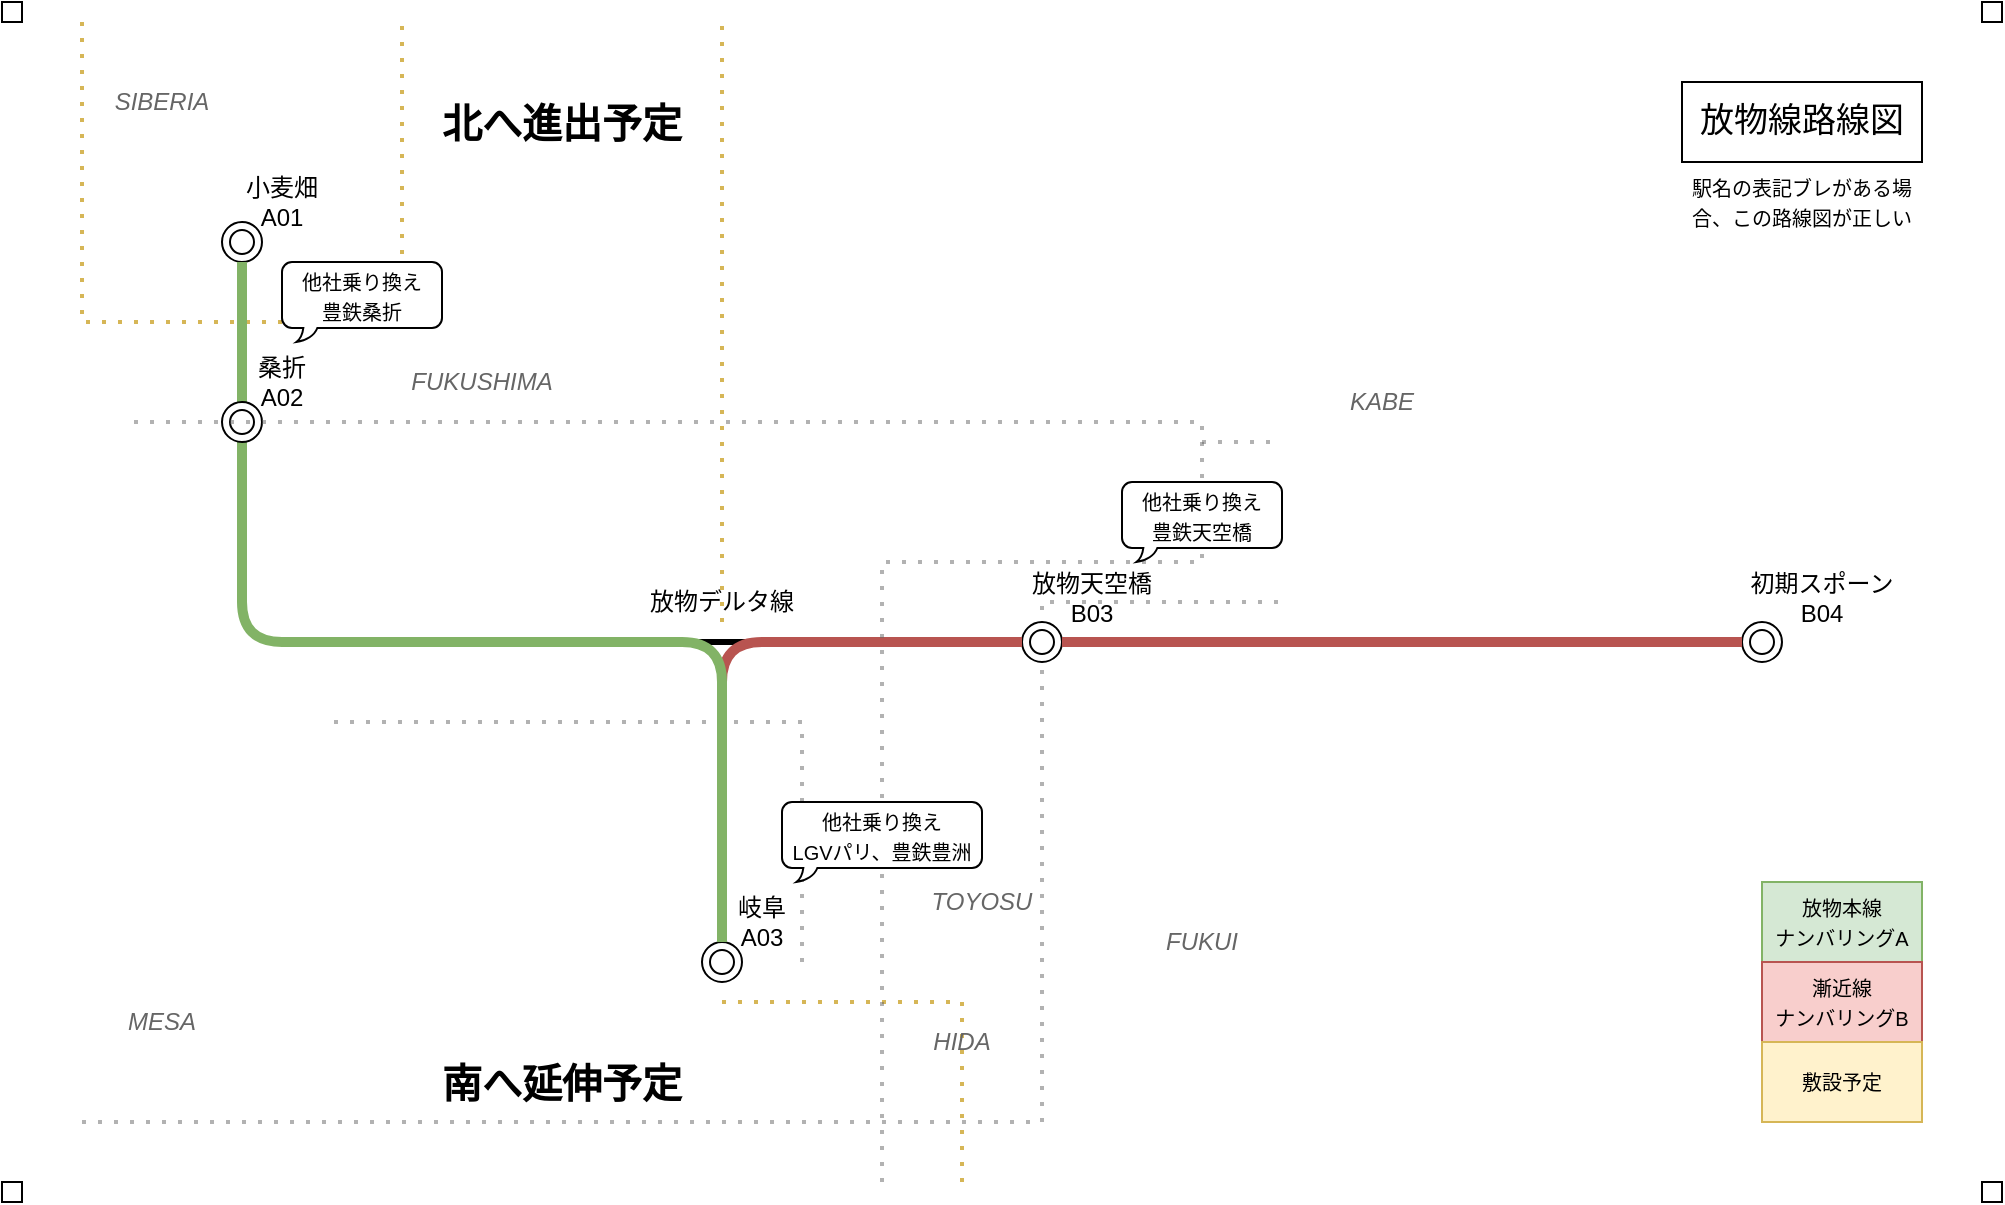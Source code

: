 <mxfile version="24.7.1" type="github">
  <diagram name="ページ1" id="QaieerKhkq7__LM671Lb">
    <mxGraphModel dx="1122" dy="759" grid="1" gridSize="10" guides="1" tooltips="1" connect="1" arrows="1" fold="1" page="1" pageScale="1" pageWidth="1000" pageHeight="600" math="0" shadow="0">
      <root>
        <mxCell id="0" />
        <mxCell id="1" parent="0" />
        <mxCell id="R3fqboOcB1MEgXBpDGtV-12" value="" style="endArrow=none;dashed=1;html=1;dashPattern=1 3;strokeWidth=2;rounded=0;fillColor=#f5f5f5;strokeColor=#666666;opacity=50;" parent="1" edge="1">
          <mxGeometry width="50" height="50" relative="1" as="geometry">
            <mxPoint x="400" y="480" as="sourcePoint" />
            <mxPoint x="160" y="360" as="targetPoint" />
            <Array as="points">
              <mxPoint x="400" y="360" />
            </Array>
          </mxGeometry>
        </mxCell>
        <mxCell id="R3fqboOcB1MEgXBpDGtV-16" value="" style="endArrow=none;dashed=1;html=1;dashPattern=1 3;strokeWidth=2;rounded=0;fillColor=#f5f5f5;strokeColor=#666666;opacity=50;" parent="1" edge="1">
          <mxGeometry width="50" height="50" relative="1" as="geometry">
            <mxPoint x="40" y="560" as="sourcePoint" />
            <mxPoint x="640" y="300" as="targetPoint" />
            <Array as="points">
              <mxPoint x="520" y="560" />
              <mxPoint x="520" y="300" />
            </Array>
          </mxGeometry>
        </mxCell>
        <mxCell id="SqQYFrkd0iO5lQTSalbu-2" value="" style="ellipse;shape=doubleEllipse;whiteSpace=wrap;html=1;aspect=fixed;" parent="1" vertex="1">
          <mxGeometry x="350" y="470" width="20" height="20" as="geometry" />
        </mxCell>
        <mxCell id="SqQYFrkd0iO5lQTSalbu-1" value="" style="ellipse;shape=doubleEllipse;whiteSpace=wrap;html=1;aspect=fixed;" parent="1" vertex="1">
          <mxGeometry x="110" y="110" width="20" height="20" as="geometry" />
        </mxCell>
        <mxCell id="SqQYFrkd0iO5lQTSalbu-4" value="" style="ellipse;shape=doubleEllipse;whiteSpace=wrap;html=1;aspect=fixed;" parent="1" vertex="1">
          <mxGeometry x="870" y="310" width="20" height="20" as="geometry" />
        </mxCell>
        <mxCell id="SqQYFrkd0iO5lQTSalbu-7" value="" style="ellipse;shape=doubleEllipse;whiteSpace=wrap;html=1;aspect=fixed;" parent="1" vertex="1">
          <mxGeometry x="510" y="310" width="20" height="20" as="geometry" />
        </mxCell>
        <mxCell id="SqQYFrkd0iO5lQTSalbu-10" value="" style="endArrow=none;html=1;rounded=0;entryX=0;entryY=0.5;entryDx=0;entryDy=0;exitX=1;exitY=0.5;exitDx=0;exitDy=0;fillColor=#f8cecc;strokeColor=#b85450;strokeWidth=5;" parent="1" source="SqQYFrkd0iO5lQTSalbu-7" target="SqQYFrkd0iO5lQTSalbu-4" edge="1">
          <mxGeometry width="50" height="50" relative="1" as="geometry">
            <mxPoint x="600" y="390" as="sourcePoint" />
            <mxPoint x="650" y="340" as="targetPoint" />
          </mxGeometry>
        </mxCell>
        <mxCell id="SqQYFrkd0iO5lQTSalbu-14" value="&lt;div&gt;小麦畑&lt;br&gt;&lt;/div&gt;A01" style="text;html=1;align=center;verticalAlign=middle;whiteSpace=wrap;rounded=0;" parent="1" vertex="1">
          <mxGeometry x="110" y="80" width="60" height="40" as="geometry" />
        </mxCell>
        <mxCell id="SqQYFrkd0iO5lQTSalbu-15" value="&lt;div&gt;岐阜&lt;/div&gt;A03" style="text;html=1;align=center;verticalAlign=middle;whiteSpace=wrap;rounded=0;" parent="1" vertex="1">
          <mxGeometry x="350" y="440" width="60" height="40" as="geometry" />
        </mxCell>
        <mxCell id="SqQYFrkd0iO5lQTSalbu-16" value="&lt;div&gt;放物天空橋&lt;/div&gt;B03" style="text;html=1;align=center;verticalAlign=middle;whiteSpace=wrap;rounded=0;" parent="1" vertex="1">
          <mxGeometry x="510" y="280" width="70" height="35" as="geometry" />
        </mxCell>
        <mxCell id="SqQYFrkd0iO5lQTSalbu-17" value="&lt;div&gt;初期スポーン&lt;br&gt;&lt;/div&gt;B04" style="text;html=1;align=center;verticalAlign=middle;whiteSpace=wrap;rounded=0;" parent="1" vertex="1">
          <mxGeometry x="870" y="280" width="80" height="35" as="geometry" />
        </mxCell>
        <mxCell id="SqQYFrkd0iO5lQTSalbu-18" value="&lt;div&gt;&lt;font style=&quot;font-size: 10px;&quot;&gt;放物本線&lt;/font&gt;&lt;/div&gt;&lt;div&gt;&lt;font style=&quot;font-size: 10px;&quot;&gt;ナンバリングA&lt;/font&gt;&lt;br&gt;&lt;/div&gt;" style="text;html=1;align=center;verticalAlign=middle;whiteSpace=wrap;rounded=0;fillColor=#d5e8d4;strokeColor=#82b366;" parent="1" vertex="1">
          <mxGeometry x="880" y="440" width="80" height="40" as="geometry" />
        </mxCell>
        <mxCell id="SqQYFrkd0iO5lQTSalbu-19" value="&lt;div&gt;&lt;font style=&quot;font-size: 10px;&quot;&gt;漸近線&lt;/font&gt;&lt;/div&gt;&lt;div&gt;&lt;font style=&quot;font-size: 10px;&quot;&gt;ナンバリングB&lt;/font&gt;&lt;/div&gt;" style="text;html=1;align=center;verticalAlign=middle;whiteSpace=wrap;rounded=0;fillColor=#f8cecc;strokeColor=#b85450;" parent="1" vertex="1">
          <mxGeometry x="880" y="480" width="80" height="40" as="geometry" />
        </mxCell>
        <mxCell id="SqQYFrkd0iO5lQTSalbu-20" value="&lt;font style=&quot;font-size: 17px;&quot;&gt;放物線路線図&lt;/font&gt;" style="rounded=0;whiteSpace=wrap;html=1;" parent="1" vertex="1">
          <mxGeometry x="840" y="40" width="120" height="40" as="geometry" />
        </mxCell>
        <mxCell id="SqQYFrkd0iO5lQTSalbu-24" value="" style="endArrow=none;html=1;rounded=0;strokeWidth=3;entryX=0;entryY=0.5;entryDx=0;entryDy=0;" parent="1" target="SqQYFrkd0iO5lQTSalbu-7" edge="1">
          <mxGeometry width="50" height="50" relative="1" as="geometry">
            <mxPoint x="220" y="320" as="sourcePoint" />
            <mxPoint x="305" y="319.55" as="targetPoint" />
          </mxGeometry>
        </mxCell>
        <mxCell id="SqQYFrkd0iO5lQTSalbu-25" value="&lt;font style=&quot;font-size: 20px;&quot;&gt;&lt;b&gt;北へ進出予定&lt;/b&gt;&lt;/font&gt;" style="text;html=1;align=center;verticalAlign=middle;whiteSpace=wrap;rounded=0;" parent="1" vertex="1">
          <mxGeometry x="200" y="40" width="160" height="40" as="geometry" />
        </mxCell>
        <mxCell id="FIMSJZMJo0aLoId7ApQQ-7" value="" style="endArrow=none;html=1;rounded=0;exitX=0.5;exitY=0;exitDx=0;exitDy=0;fillColor=#f8cecc;strokeColor=#b85450;strokeWidth=5;curved=1;" parent="1" source="SqQYFrkd0iO5lQTSalbu-2" edge="1">
          <mxGeometry width="50" height="50" relative="1" as="geometry">
            <mxPoint x="300" y="400" as="sourcePoint" />
            <mxPoint x="510" y="320" as="targetPoint" />
            <Array as="points">
              <mxPoint x="360" y="360" />
              <mxPoint x="360" y="320" />
              <mxPoint x="400" y="320" />
            </Array>
          </mxGeometry>
        </mxCell>
        <mxCell id="SqQYFrkd0iO5lQTSalbu-22" value="" style="endArrow=none;html=1;rounded=0;fillColor=#d5e8d4;strokeColor=#82b366;strokeWidth=5;exitX=0.5;exitY=1;exitDx=0;exitDy=0;entryX=0.5;entryY=0;entryDx=0;entryDy=0;curved=1;" parent="1" source="Q39rQbwI4uNKiLoWqvps-1" target="SqQYFrkd0iO5lQTSalbu-2" edge="1">
          <mxGeometry width="50" height="50" relative="1" as="geometry">
            <mxPoint x="190" y="345" as="sourcePoint" />
            <mxPoint x="240" y="295" as="targetPoint" />
            <Array as="points">
              <mxPoint x="120" y="280" />
              <mxPoint x="120" y="320" />
              <mxPoint x="160" y="320" />
              <mxPoint x="320" y="320" />
              <mxPoint x="360" y="320" />
              <mxPoint x="360" y="360" />
            </Array>
          </mxGeometry>
        </mxCell>
        <mxCell id="FIMSJZMJo0aLoId7ApQQ-8" value="" style="endArrow=none;dashed=1;html=1;dashPattern=1 3;strokeWidth=2;rounded=0;fillColor=#fff2cc;strokeColor=#d6b656;" parent="1" edge="1">
          <mxGeometry width="50" height="50" relative="1" as="geometry">
            <mxPoint x="360" y="310" as="sourcePoint" />
            <mxPoint x="360" y="10" as="targetPoint" />
          </mxGeometry>
        </mxCell>
        <mxCell id="FIMSJZMJo0aLoId7ApQQ-9" value="" style="endArrow=none;dashed=1;html=1;dashPattern=1 3;strokeWidth=2;rounded=0;fillColor=#fff2cc;strokeColor=#d6b656;" parent="1" edge="1">
          <mxGeometry width="50" height="50" relative="1" as="geometry">
            <mxPoint x="480" y="590" as="sourcePoint" />
            <mxPoint x="360" y="500" as="targetPoint" />
            <Array as="points">
              <mxPoint x="480" y="500" />
            </Array>
          </mxGeometry>
        </mxCell>
        <mxCell id="FIMSJZMJo0aLoId7ApQQ-10" value="" style="endArrow=none;dashed=1;html=1;dashPattern=1 3;strokeWidth=2;rounded=0;fillColor=#fff2cc;strokeColor=#d6b656;" parent="1" edge="1">
          <mxGeometry width="50" height="50" relative="1" as="geometry">
            <mxPoint x="40" y="10" as="sourcePoint" />
            <mxPoint x="200" y="10" as="targetPoint" />
            <Array as="points">
              <mxPoint x="40" y="160" />
              <mxPoint x="200" y="160" />
            </Array>
          </mxGeometry>
        </mxCell>
        <mxCell id="FIMSJZMJo0aLoId7ApQQ-11" value="&lt;font style=&quot;font-size: 10px;&quot;&gt;敷設予定&lt;/font&gt;" style="text;html=1;align=center;verticalAlign=middle;whiteSpace=wrap;rounded=0;fillColor=#fff2cc;strokeColor=#d6b656;" parent="1" vertex="1">
          <mxGeometry x="880" y="520" width="80" height="40" as="geometry" />
        </mxCell>
        <mxCell id="FIMSJZMJo0aLoId7ApQQ-12" value="" style="rounded=0;whiteSpace=wrap;html=1;" parent="1" vertex="1">
          <mxGeometry width="10" height="10" as="geometry" />
        </mxCell>
        <mxCell id="FIMSJZMJo0aLoId7ApQQ-13" value="" style="rounded=0;whiteSpace=wrap;html=1;" parent="1" vertex="1">
          <mxGeometry y="590" width="10" height="10" as="geometry" />
        </mxCell>
        <mxCell id="FIMSJZMJo0aLoId7ApQQ-14" value="" style="rounded=0;whiteSpace=wrap;html=1;" parent="1" vertex="1">
          <mxGeometry x="990" y="590" width="10" height="10" as="geometry" />
        </mxCell>
        <mxCell id="FIMSJZMJo0aLoId7ApQQ-15" value="" style="rounded=0;whiteSpace=wrap;html=1;" parent="1" vertex="1">
          <mxGeometry x="990" width="10" height="10" as="geometry" />
        </mxCell>
        <mxCell id="Q39rQbwI4uNKiLoWqvps-2" value="" style="endArrow=none;html=1;rounded=0;fillColor=#d5e8d4;strokeColor=#82b366;strokeWidth=5;exitX=0.5;exitY=1;exitDx=0;exitDy=0;entryX=0.5;entryY=0;entryDx=0;entryDy=0;curved=1;" parent="1" source="SqQYFrkd0iO5lQTSalbu-1" target="Q39rQbwI4uNKiLoWqvps-1" edge="1">
          <mxGeometry width="50" height="50" relative="1" as="geometry">
            <mxPoint x="120" y="130" as="sourcePoint" />
            <mxPoint x="360" y="470" as="targetPoint" />
            <Array as="points" />
          </mxGeometry>
        </mxCell>
        <mxCell id="Q39rQbwI4uNKiLoWqvps-1" value="" style="ellipse;shape=doubleEllipse;whiteSpace=wrap;html=1;aspect=fixed;" parent="1" vertex="1">
          <mxGeometry x="110" y="200" width="20" height="20" as="geometry" />
        </mxCell>
        <mxCell id="Q39rQbwI4uNKiLoWqvps-3" value="&lt;div&gt;桑折&lt;br&gt;&lt;/div&gt;A02" style="text;html=1;align=center;verticalAlign=middle;whiteSpace=wrap;rounded=0;" parent="1" vertex="1">
          <mxGeometry x="110" y="170" width="60" height="40" as="geometry" />
        </mxCell>
        <mxCell id="J4DxMuI-LyXr6t9e-6Cl-1" value="放物デルタ線" style="text;html=1;align=center;verticalAlign=middle;whiteSpace=wrap;rounded=0;" parent="1" vertex="1">
          <mxGeometry x="320" y="285" width="80" height="30" as="geometry" />
        </mxCell>
        <mxCell id="J4DxMuI-LyXr6t9e-6Cl-2" value="&lt;font style=&quot;font-size: 10px;&quot;&gt;駅名の表記ブレがある場合、この路線図が正しい&lt;/font&gt;" style="text;html=1;align=center;verticalAlign=middle;whiteSpace=wrap;rounded=0;" parent="1" vertex="1">
          <mxGeometry x="840" y="80" width="120" height="40" as="geometry" />
        </mxCell>
        <mxCell id="J4DxMuI-LyXr6t9e-6Cl-3" value="&lt;font size=&quot;1&quot;&gt;&lt;b style=&quot;font-size: 20px;&quot;&gt;南へ延伸予定&lt;/b&gt;&lt;/font&gt;" style="text;html=1;align=center;verticalAlign=middle;whiteSpace=wrap;rounded=0;" parent="1" vertex="1">
          <mxGeometry x="200" y="520" width="160" height="40" as="geometry" />
        </mxCell>
        <mxCell id="R3fqboOcB1MEgXBpDGtV-14" value="" style="endArrow=none;dashed=1;html=1;dashPattern=1 3;strokeWidth=2;rounded=0;fillColor=#f5f5f5;strokeColor=#666666;opacity=50;" parent="1" edge="1">
          <mxGeometry width="50" height="50" relative="1" as="geometry">
            <mxPoint x="440" y="590" as="sourcePoint" />
            <mxPoint x="60" y="210" as="targetPoint" />
            <Array as="points">
              <mxPoint x="440" y="280" />
              <mxPoint x="600" y="280" />
              <mxPoint x="600" y="210" />
            </Array>
          </mxGeometry>
        </mxCell>
        <mxCell id="R3fqboOcB1MEgXBpDGtV-9" value="&lt;div&gt;&lt;font size=&quot;1&quot;&gt;他社乗り換え&lt;/font&gt;&lt;/div&gt;&lt;div&gt;&lt;font size=&quot;1&quot;&gt;LGVパリ、&lt;/font&gt;&lt;font size=&quot;1&quot;&gt;豊鉄&lt;/font&gt;&lt;font size=&quot;1&quot;&gt;豊洲&lt;br&gt;&lt;/font&gt;&lt;/div&gt;" style="whiteSpace=wrap;html=1;shape=mxgraph.basic.roundRectCallout;dx=14.17;dy=7;size=5;boundedLbl=1;" parent="1" vertex="1">
          <mxGeometry x="390" y="400" width="100" height="40" as="geometry" />
        </mxCell>
        <mxCell id="R3fqboOcB1MEgXBpDGtV-8" value="&lt;div&gt;&lt;font size=&quot;1&quot;&gt;他社&lt;/font&gt;&lt;font size=&quot;1&quot;&gt;乗&lt;/font&gt;&lt;font size=&quot;1&quot;&gt;り換え&lt;/font&gt;&lt;/div&gt;&lt;div&gt;&lt;font size=&quot;1&quot;&gt;豊鉄天空橋&lt;br&gt;&lt;/font&gt;&lt;/div&gt;" style="whiteSpace=wrap;html=1;shape=mxgraph.basic.roundRectCallout;dx=14.17;dy=7;size=5;boundedLbl=1;" parent="1" vertex="1">
          <mxGeometry x="560" y="240" width="80" height="40" as="geometry" />
        </mxCell>
        <mxCell id="R3fqboOcB1MEgXBpDGtV-15" value="" style="endArrow=none;dashed=1;html=1;dashPattern=1 3;strokeWidth=2;rounded=0;fillColor=#f5f5f5;strokeColor=#666666;opacity=50;" parent="1" edge="1">
          <mxGeometry width="50" height="50" relative="1" as="geometry">
            <mxPoint x="600" y="220" as="sourcePoint" />
            <mxPoint x="640" y="220" as="targetPoint" />
          </mxGeometry>
        </mxCell>
        <mxCell id="R3fqboOcB1MEgXBpDGtV-17" value="&lt;i&gt;&lt;font color=&quot;#666666&quot;&gt;MESA&lt;/font&gt;&lt;/i&gt;" style="text;html=1;align=center;verticalAlign=middle;whiteSpace=wrap;rounded=0;" parent="1" vertex="1">
          <mxGeometry x="40" y="500" width="80" height="20" as="geometry" />
        </mxCell>
        <mxCell id="R3fqboOcB1MEgXBpDGtV-19" value="&lt;i&gt;&lt;font color=&quot;#666666&quot;&gt;FUKUI&lt;/font&gt;&lt;/i&gt;" style="text;html=1;align=center;verticalAlign=middle;whiteSpace=wrap;rounded=0;" parent="1" vertex="1">
          <mxGeometry x="560" y="460" width="80" height="20" as="geometry" />
        </mxCell>
        <mxCell id="R3fqboOcB1MEgXBpDGtV-22" value="&lt;font color=&quot;#666666&quot;&gt;&lt;i&gt;SIBERIA&lt;/i&gt;&lt;/font&gt;" style="text;html=1;align=center;verticalAlign=middle;whiteSpace=wrap;rounded=0;" parent="1" vertex="1">
          <mxGeometry x="40" y="40" width="80" height="20" as="geometry" />
        </mxCell>
        <mxCell id="R3fqboOcB1MEgXBpDGtV-26" value="&lt;font color=&quot;#666666&quot;&gt;&lt;i&gt;KABE&lt;/i&gt;&lt;/font&gt;" style="text;html=1;align=center;verticalAlign=middle;whiteSpace=wrap;rounded=0;" parent="1" vertex="1">
          <mxGeometry x="650" y="190" width="80" height="20" as="geometry" />
        </mxCell>
        <mxCell id="R3fqboOcB1MEgXBpDGtV-27" value="&lt;font color=&quot;#666666&quot;&gt;&lt;i&gt;FUKUSHIMA&lt;/i&gt;&lt;/font&gt;" style="text;html=1;align=center;verticalAlign=middle;whiteSpace=wrap;rounded=0;" parent="1" vertex="1">
          <mxGeometry x="200" y="180" width="80" height="20" as="geometry" />
        </mxCell>
        <mxCell id="82oU8m-mU8-nAYUcE6YX-1" value="&lt;font color=&quot;#666666&quot;&gt;&lt;i&gt;HIDA&lt;/i&gt;&lt;/font&gt;" style="text;html=1;align=center;verticalAlign=middle;whiteSpace=wrap;rounded=0;" parent="1" vertex="1">
          <mxGeometry x="440" y="510" width="80" height="20" as="geometry" />
        </mxCell>
        <mxCell id="82oU8m-mU8-nAYUcE6YX-4" value="&lt;font color=&quot;#666666&quot;&gt;&lt;i&gt;TOYOSU&lt;/i&gt;&lt;/font&gt;" style="text;html=1;align=center;verticalAlign=middle;whiteSpace=wrap;rounded=0;" parent="1" vertex="1">
          <mxGeometry x="450" y="440" width="80" height="20" as="geometry" />
        </mxCell>
        <mxCell id="NOJw9FG4yetDYjDhJAL9-1" value="&lt;div&gt;&lt;font size=&quot;1&quot;&gt;他社&lt;/font&gt;&lt;font size=&quot;1&quot;&gt;乗&lt;/font&gt;&lt;font size=&quot;1&quot;&gt;り換え&lt;/font&gt;&lt;/div&gt;&lt;div&gt;&lt;font size=&quot;1&quot;&gt;豊鉄桑折&lt;/font&gt;&lt;/div&gt;" style="whiteSpace=wrap;html=1;shape=mxgraph.basic.roundRectCallout;dx=14.17;dy=7;size=5;boundedLbl=1;" vertex="1" parent="1">
          <mxGeometry x="140" y="130" width="80" height="40" as="geometry" />
        </mxCell>
      </root>
    </mxGraphModel>
  </diagram>
</mxfile>
